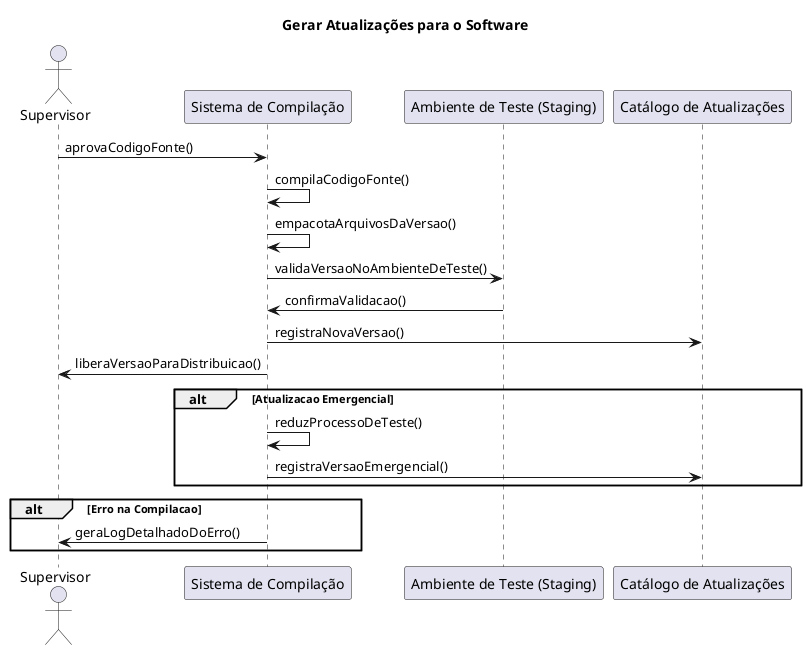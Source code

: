 @startuml
title Gerar Atualizações para o Software

actor Supervisor
participant "Sistema de Compilação" as SC
participant "Ambiente de Teste (Staging)" as AT
participant "Catálogo de Atualizações" as CA

Supervisor -> SC : aprovaCodigoFonte()
SC -> SC : compilaCodigoFonte()
SC -> SC : empacotaArquivosDaVersao()
SC -> AT : validaVersaoNoAmbienteDeTeste()
AT -> SC : confirmaValidacao()
SC -> CA : registraNovaVersao()
SC -> Supervisor : liberaVersaoParaDistribuicao()

alt Atualizacao Emergencial
    SC -> SC : reduzProcessoDeTeste()
    SC -> CA : registraVersaoEmergencial()
end

alt Erro na Compilacao
    SC -> Supervisor : geraLogDetalhadoDoErro()
end

@enduml
